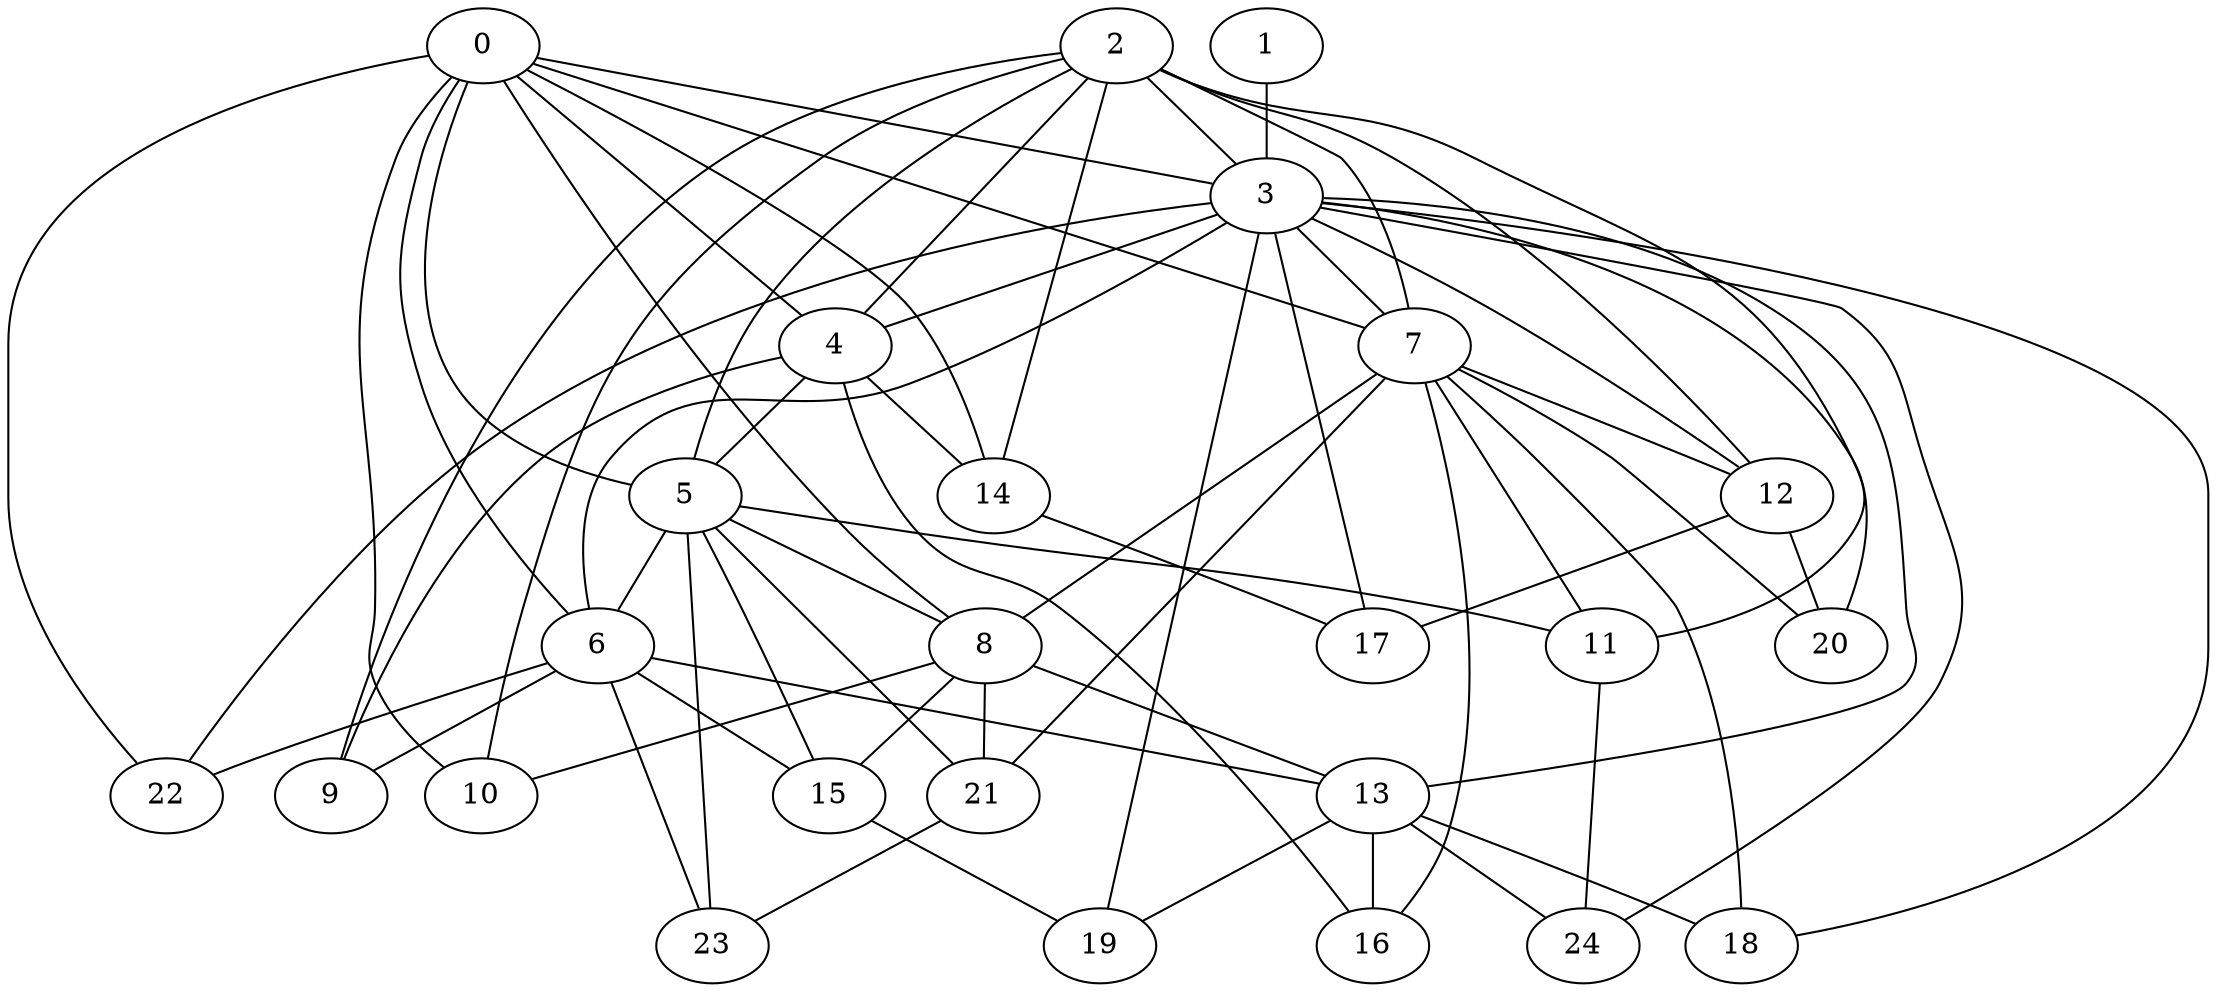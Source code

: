 strict graph "barabasi_albert_graph(25,3)" {
0;
1;
2;
3;
4;
5;
6;
7;
8;
9;
10;
11;
12;
13;
14;
15;
16;
17;
18;
19;
20;
21;
22;
23;
24;
0 -- 3  [is_available=True, prob="0.887620575419"];
0 -- 4  [is_available=True, prob="0.995610639323"];
0 -- 5  [is_available=True, prob="0.78550762022"];
0 -- 6  [is_available=True, prob="0.558610230757"];
0 -- 7  [is_available=True, prob="0.59388022211"];
0 -- 8  [is_available=True, prob="0.182246889889"];
0 -- 10  [is_available=True, prob="0.624609162831"];
0 -- 14  [is_available=True, prob="0.678793662933"];
0 -- 22  [is_available=True, prob="0.508094339064"];
1 -- 3  [is_available=True, prob="0.448133499354"];
2 -- 3  [is_available=True, prob="1.0"];
2 -- 4  [is_available=True, prob="1.0"];
2 -- 5  [is_available=True, prob="0.552413283331"];
2 -- 7  [is_available=True, prob="0.88901322283"];
2 -- 9  [is_available=True, prob="0.871260616455"];
2 -- 10  [is_available=True, prob="0.0944872466316"];
2 -- 11  [is_available=True, prob="0.941130775001"];
2 -- 12  [is_available=True, prob="0.00613279408871"];
2 -- 14  [is_available=True, prob="1.0"];
3 -- 4  [is_available=True, prob="1.0"];
3 -- 6  [is_available=True, prob="0.615476808356"];
3 -- 7  [is_available=True, prob="0.61670150529"];
3 -- 12  [is_available=True, prob="0.124686019963"];
3 -- 13  [is_available=True, prob="1.0"];
3 -- 17  [is_available=True, prob="1.0"];
3 -- 18  [is_available=True, prob="1.0"];
3 -- 19  [is_available=True, prob="0.826846780822"];
3 -- 20  [is_available=True, prob="0.345961479135"];
3 -- 22  [is_available=True, prob="1.0"];
3 -- 24  [is_available=True, prob="0.74359491332"];
4 -- 5  [is_available=True, prob="0.332328918909"];
4 -- 9  [is_available=True, prob="0.690711370726"];
4 -- 14  [is_available=True, prob="0.839649403028"];
4 -- 16  [is_available=True, prob="0.850855780886"];
5 -- 6  [is_available=True, prob="0.249384182652"];
5 -- 8  [is_available=True, prob="0.759129108987"];
5 -- 11  [is_available=True, prob="0.389642473414"];
5 -- 15  [is_available=True, prob="1.0"];
5 -- 21  [is_available=True, prob="0.763268190907"];
5 -- 23  [is_available=True, prob="1.0"];
6 -- 9  [is_available=True, prob="0.209464198815"];
6 -- 13  [is_available=True, prob="1.0"];
6 -- 15  [is_available=True, prob="0.715520580095"];
6 -- 22  [is_available=True, prob="1.0"];
6 -- 23  [is_available=True, prob="0.142678178506"];
7 -- 8  [is_available=True, prob="0.529723815639"];
7 -- 11  [is_available=True, prob="0.0780936563682"];
7 -- 12  [is_available=True, prob="0.169629593703"];
7 -- 16  [is_available=True, prob="1.0"];
7 -- 18  [is_available=True, prob="0.628622998175"];
7 -- 20  [is_available=True, prob="0.860756956076"];
7 -- 21  [is_available=True, prob="1.0"];
8 -- 10  [is_available=True, prob="0.841912348112"];
8 -- 13  [is_available=True, prob="1.0"];
8 -- 15  [is_available=True, prob="0.815524467916"];
8 -- 21  [is_available=True, prob="0.736275801068"];
11 -- 24  [is_available=True, prob="0.645874888178"];
12 -- 17  [is_available=True, prob="0.642624376312"];
12 -- 20  [is_available=True, prob="1.0"];
13 -- 16  [is_available=True, prob="1.0"];
13 -- 18  [is_available=True, prob="0.156287063585"];
13 -- 19  [is_available=True, prob="0.211322426754"];
13 -- 24  [is_available=True, prob="0.461333086936"];
14 -- 17  [is_available=True, prob="0.301683159931"];
15 -- 19  [is_available=True, prob="0.394096212299"];
21 -- 23  [is_available=True, prob="1.0"];
}
